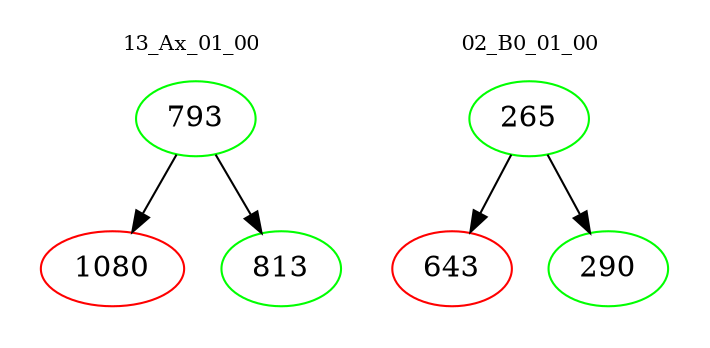 digraph{
subgraph cluster_0 {
color = white
label = "13_Ax_01_00";
fontsize=10;
T0_793 [label="793", color="green"]
T0_793 -> T0_1080 [color="black"]
T0_1080 [label="1080", color="red"]
T0_793 -> T0_813 [color="black"]
T0_813 [label="813", color="green"]
}
subgraph cluster_1 {
color = white
label = "02_B0_01_00";
fontsize=10;
T1_265 [label="265", color="green"]
T1_265 -> T1_643 [color="black"]
T1_643 [label="643", color="red"]
T1_265 -> T1_290 [color="black"]
T1_290 [label="290", color="green"]
}
}
